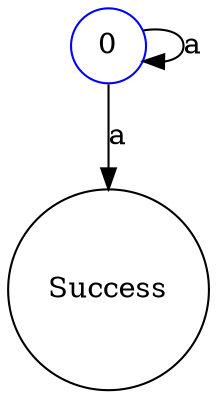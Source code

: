 digraph TestCase6 { 0 [shape=circle,label="0",color="#0000FF"]; 1 [shape=circle,label="Success",color="#000000"]; 0 -> 0[label="a"]; 0 -> 1[label="a"]; }